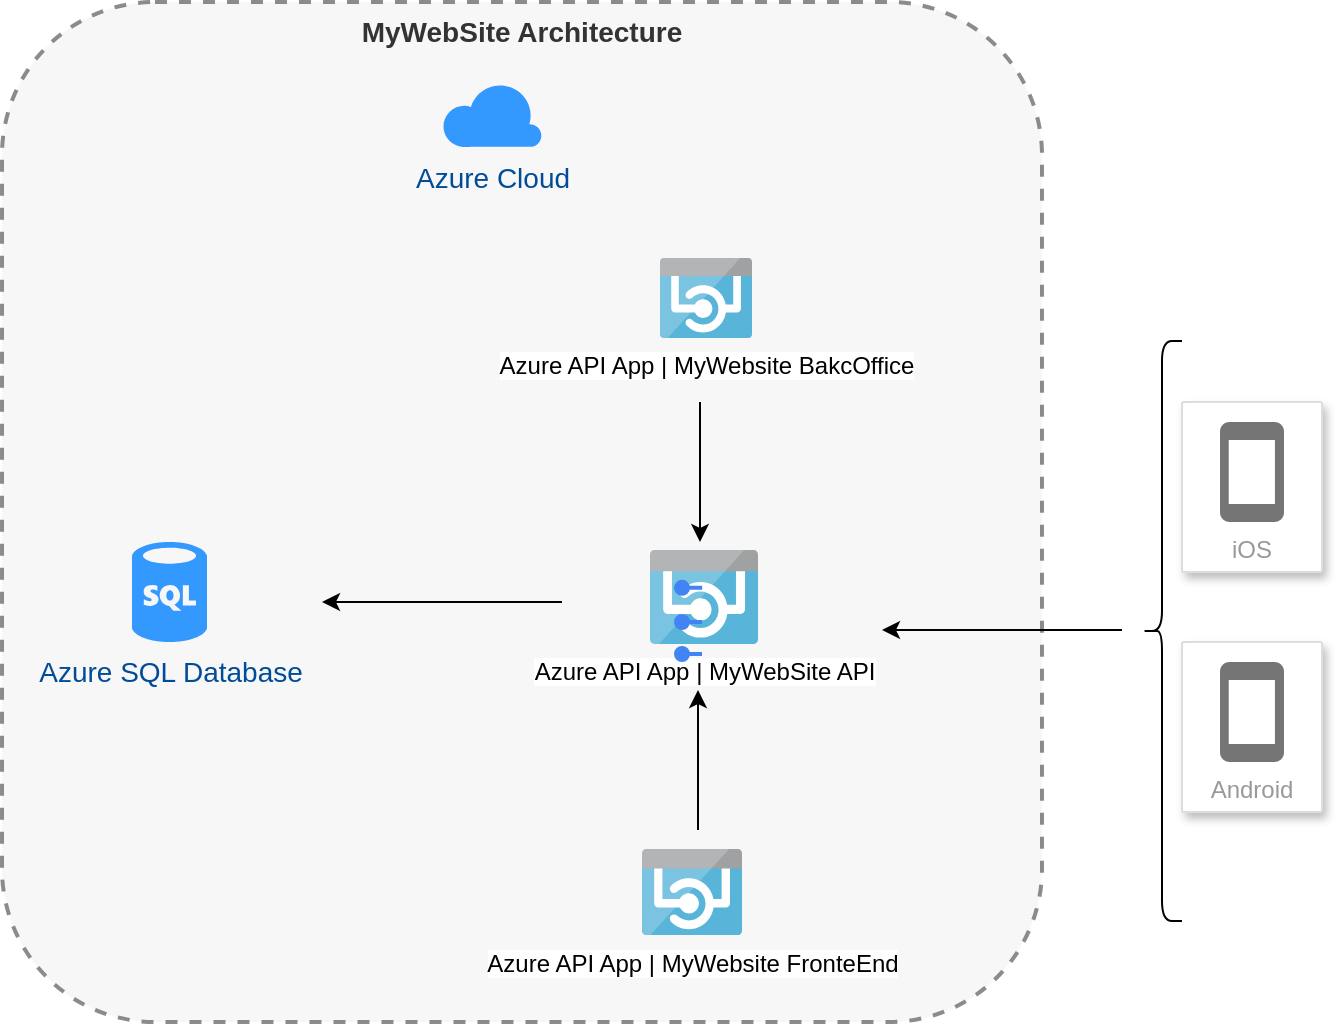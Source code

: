 <mxfile version="12.1.7" type="device" pages="1"><diagram id="8LiBwBi9PQVN2cwKaLmG" name="Page-1"><mxGraphModel dx="1560" dy="951" grid="1" gridSize="10" guides="1" tooltips="1" connect="1" arrows="1" fold="1" page="1" pageScale="1" pageWidth="850" pageHeight="1100" math="0" shadow="0"><root><mxCell id="0"/><mxCell id="1" parent="0"/><mxCell id="doWfC6AyaROT0QQ6sDC1-5" value="MyWebSite Architecture" style="rounded=1;whiteSpace=wrap;html=1;dashed=1;strokeColor=#666666;strokeWidth=2;fillColor=#f5f5f5;fontFamily=Helvetica;fontSize=14;opacity=75;verticalAlign=top;fontStyle=1;fontColor=#333333;" vertex="1" parent="1"><mxGeometry x="50" y="90" width="520" height="510" as="geometry"/></mxCell><mxCell id="doWfC6AyaROT0QQ6sDC1-6" value="Azure Cloud" style="verticalLabelPosition=bottom;html=1;verticalAlign=top;strokeColor=none;fillColor=#3399FF;shape=mxgraph.azure.cloud;dashed=1;fontSize=14;fontColor=#004C99" vertex="1" parent="1"><mxGeometry x="270" y="130" width="50" height="32.5" as="geometry"/></mxCell><mxCell id="doWfC6AyaROT0QQ6sDC1-9" value="Azure SQL Database" style="verticalLabelPosition=bottom;html=1;verticalAlign=top;strokeColor=none;fillColor=#3399FF;shape=mxgraph.azure.sql_database;dashed=1;fontFamily=Helvetica;fontSize=14;fontColor=#004C99" vertex="1" parent="1"><mxGeometry x="115" y="360" width="37.5" height="50" as="geometry"/></mxCell><mxCell id="doWfC6AyaROT0QQ6sDC1-10" value="Azure API App | MyWebsite BakcOffice" style="aspect=fixed;html=1;perimeter=none;align=center;shadow=0;dashed=0;image;fontSize=12;image=img/lib/mscae/App_Service_API_Apps.svg;" vertex="1" parent="1"><mxGeometry x="379" y="218" width="46" height="40" as="geometry"/></mxCell><mxCell id="doWfC6AyaROT0QQ6sDC1-11" value="Azure API App | MyWebSite API" style="aspect=fixed;html=1;perimeter=none;align=center;shadow=0;dashed=0;image;fontSize=12;image=img/lib/mscae/App_Service_API_Apps.svg;" vertex="1" parent="1"><mxGeometry x="374" y="364" width="54" height="47" as="geometry"/></mxCell><mxCell id="doWfC6AyaROT0QQ6sDC1-12" value="Azure API App | MyWebsite FronteEnd" style="aspect=fixed;html=1;perimeter=none;align=center;shadow=0;dashed=0;image;fontSize=12;image=img/lib/mscae/App_Service_API_Apps.svg;" vertex="1" parent="1"><mxGeometry x="370" y="513.5" width="50" height="43" as="geometry"/></mxCell><mxCell id="doWfC6AyaROT0QQ6sDC1-20" value="" style="endArrow=classic;html=1;" edge="1" parent="1"><mxGeometry width="50" height="50" relative="1" as="geometry"><mxPoint x="330" y="390" as="sourcePoint"/><mxPoint x="210" y="390" as="targetPoint"/></mxGeometry></mxCell><mxCell id="doWfC6AyaROT0QQ6sDC1-21" value="" style="endArrow=classic;html=1;endSize=6;jumpSize=10;" edge="1" parent="1"><mxGeometry width="50" height="50" relative="1" as="geometry"><mxPoint x="399" y="290" as="sourcePoint"/><mxPoint x="399" y="360" as="targetPoint"/></mxGeometry></mxCell><mxCell id="doWfC6AyaROT0QQ6sDC1-22" value="" style="endArrow=classic;html=1;" edge="1" parent="1"><mxGeometry width="50" height="50" relative="1" as="geometry"><mxPoint x="398" y="504" as="sourcePoint"/><mxPoint x="398" y="434" as="targetPoint"/></mxGeometry></mxCell><mxCell id="doWfC6AyaROT0QQ6sDC1-23" value="iOS" style="strokeColor=#dddddd;fillColor=#ffffff;shadow=1;strokeWidth=1;rounded=1;absoluteArcSize=1;arcSize=2;labelPosition=center;verticalLabelPosition=middle;align=center;verticalAlign=bottom;spacingLeft=0;fontColor=#999999;fontSize=12;whiteSpace=wrap;spacingBottom=2;html=1;" vertex="1" parent="1"><mxGeometry x="640" y="290" width="70" height="85" as="geometry"/></mxCell><mxCell id="doWfC6AyaROT0QQ6sDC1-24" value="" style="dashed=0;html=1;fillColor=#757575;strokeColor=none;shape=mxgraph.gcp2.phone;part=1;" vertex="1" parent="doWfC6AyaROT0QQ6sDC1-23"><mxGeometry x="0.5" width="32" height="50" relative="1" as="geometry"><mxPoint x="-16" y="10" as="offset"/></mxGeometry></mxCell><mxCell id="doWfC6AyaROT0QQ6sDC1-25" value="Android" style="strokeColor=#dddddd;fillColor=#ffffff;shadow=1;strokeWidth=1;rounded=1;absoluteArcSize=1;arcSize=2;labelPosition=center;verticalLabelPosition=middle;align=center;verticalAlign=bottom;spacingLeft=0;fontColor=#999999;fontSize=12;whiteSpace=wrap;spacingBottom=2;html=1;" vertex="1" parent="1"><mxGeometry x="640" y="410" width="70" height="85" as="geometry"/></mxCell><mxCell id="doWfC6AyaROT0QQ6sDC1-26" value="" style="dashed=0;html=1;fillColor=#757575;strokeColor=none;shape=mxgraph.gcp2.phone;part=1;" vertex="1" parent="doWfC6AyaROT0QQ6sDC1-25"><mxGeometry x="0.5" width="32" height="50" relative="1" as="geometry"><mxPoint x="-16" y="10" as="offset"/></mxGeometry></mxCell><mxCell id="doWfC6AyaROT0QQ6sDC1-31" value="" style="edgeStyle=orthogonalEdgeStyle;fontSize=12;html=1;endArrow=oval;endFill=1;rounded=0;strokeWidth=2;endSize=6;startSize=4;dashed=0;strokeColor=#4284F3;exitX=0;exitY=0.149;exitPerimeter=0;" edge="1" parent="1"><mxGeometry width="100" relative="1" as="geometry"><mxPoint x="400.093" y="382.86" as="sourcePoint"/><mxPoint x="390" y="383" as="targetPoint"/></mxGeometry></mxCell><mxCell id="doWfC6AyaROT0QQ6sDC1-32" value="" style="edgeStyle=orthogonalEdgeStyle;fontSize=12;html=1;endArrow=oval;endFill=1;rounded=0;strokeWidth=2;endSize=6;startSize=4;dashed=0;strokeColor=#4284F3;" edge="1" parent="1"><mxGeometry width="100" relative="1" as="geometry"><mxPoint x="400" y="400" as="sourcePoint"/><mxPoint x="390" y="400" as="targetPoint"/></mxGeometry></mxCell><mxCell id="doWfC6AyaROT0QQ6sDC1-33" value="" style="edgeStyle=orthogonalEdgeStyle;fontSize=12;html=1;endArrow=oval;endFill=1;rounded=0;strokeWidth=2;endSize=6;startSize=4;dashed=0;strokeColor=#4284F3;" edge="1" parent="1"><mxGeometry width="100" relative="1" as="geometry"><mxPoint x="400" y="416.047" as="sourcePoint"/><mxPoint x="390" y="416" as="targetPoint"/></mxGeometry></mxCell><mxCell id="doWfC6AyaROT0QQ6sDC1-34" value="" style="shape=curlyBracket;whiteSpace=wrap;html=1;rounded=1;fontSize=14;" vertex="1" parent="1"><mxGeometry x="620" y="259.5" width="20" height="290" as="geometry"/></mxCell><mxCell id="doWfC6AyaROT0QQ6sDC1-35" value="" style="endArrow=classic;html=1;" edge="1" parent="1"><mxGeometry width="50" height="50" relative="1" as="geometry"><mxPoint x="610" y="404" as="sourcePoint"/><mxPoint x="490" y="404" as="targetPoint"/></mxGeometry></mxCell></root></mxGraphModel></diagram></mxfile>